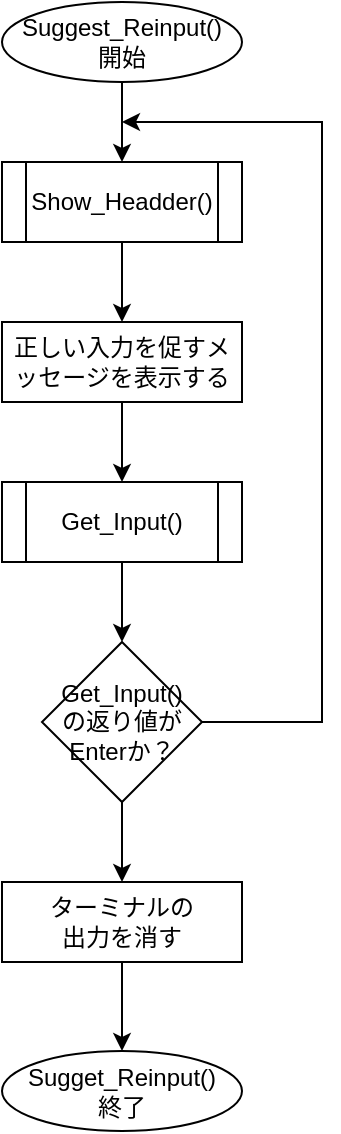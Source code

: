 <mxfile version="24.4.0" type="device">
  <diagram id="C5RBs43oDa-KdzZeNtuy" name="Page-1">
    <mxGraphModel dx="1242" dy="577" grid="1" gridSize="10" guides="1" tooltips="1" connect="1" arrows="1" fold="1" page="1" pageScale="1" pageWidth="827" pageHeight="1169" math="0" shadow="0">
      <root>
        <mxCell id="WIyWlLk6GJQsqaUBKTNV-0" />
        <mxCell id="WIyWlLk6GJQsqaUBKTNV-1" parent="WIyWlLk6GJQsqaUBKTNV-0" />
        <mxCell id="aOddttvpQ9qn2K5H6Faq-2" style="edgeStyle=orthogonalEdgeStyle;rounded=0;orthogonalLoop=1;jettySize=auto;html=1;exitX=0.5;exitY=1;exitDx=0;exitDy=0;" edge="1" parent="WIyWlLk6GJQsqaUBKTNV-1" source="aOddttvpQ9qn2K5H6Faq-0" target="aOddttvpQ9qn2K5H6Faq-1">
          <mxGeometry relative="1" as="geometry" />
        </mxCell>
        <mxCell id="aOddttvpQ9qn2K5H6Faq-0" value="Suggest_Reinput()&lt;br&gt;開始" style="ellipse;whiteSpace=wrap;html=1;" vertex="1" parent="WIyWlLk6GJQsqaUBKTNV-1">
          <mxGeometry x="200" y="40" width="120" height="40" as="geometry" />
        </mxCell>
        <mxCell id="aOddttvpQ9qn2K5H6Faq-5" style="edgeStyle=orthogonalEdgeStyle;rounded=0;orthogonalLoop=1;jettySize=auto;html=1;exitX=0.5;exitY=1;exitDx=0;exitDy=0;entryX=0.5;entryY=0;entryDx=0;entryDy=0;" edge="1" parent="WIyWlLk6GJQsqaUBKTNV-1" source="aOddttvpQ9qn2K5H6Faq-1" target="aOddttvpQ9qn2K5H6Faq-4">
          <mxGeometry relative="1" as="geometry" />
        </mxCell>
        <mxCell id="aOddttvpQ9qn2K5H6Faq-1" value="Show_Headder()" style="shape=process;whiteSpace=wrap;html=1;backgroundOutline=1;" vertex="1" parent="WIyWlLk6GJQsqaUBKTNV-1">
          <mxGeometry x="200" y="120" width="120" height="40" as="geometry" />
        </mxCell>
        <mxCell id="aOddttvpQ9qn2K5H6Faq-7" style="edgeStyle=orthogonalEdgeStyle;rounded=0;orthogonalLoop=1;jettySize=auto;html=1;exitX=0.5;exitY=1;exitDx=0;exitDy=0;entryX=0.5;entryY=0;entryDx=0;entryDy=0;" edge="1" parent="WIyWlLk6GJQsqaUBKTNV-1" source="aOddttvpQ9qn2K5H6Faq-4" target="aOddttvpQ9qn2K5H6Faq-6">
          <mxGeometry relative="1" as="geometry" />
        </mxCell>
        <mxCell id="aOddttvpQ9qn2K5H6Faq-4" value="正しい入力を促すメッセージを表示する" style="rounded=0;whiteSpace=wrap;html=1;" vertex="1" parent="WIyWlLk6GJQsqaUBKTNV-1">
          <mxGeometry x="200" y="200" width="120" height="40" as="geometry" />
        </mxCell>
        <mxCell id="aOddttvpQ9qn2K5H6Faq-10" style="edgeStyle=orthogonalEdgeStyle;rounded=0;orthogonalLoop=1;jettySize=auto;html=1;exitX=0.5;exitY=1;exitDx=0;exitDy=0;entryX=0.5;entryY=0;entryDx=0;entryDy=0;" edge="1" parent="WIyWlLk6GJQsqaUBKTNV-1" source="aOddttvpQ9qn2K5H6Faq-6">
          <mxGeometry relative="1" as="geometry">
            <mxPoint x="260" y="360" as="targetPoint" />
          </mxGeometry>
        </mxCell>
        <mxCell id="aOddttvpQ9qn2K5H6Faq-6" value="Get_Input()" style="shape=process;whiteSpace=wrap;html=1;backgroundOutline=1;" vertex="1" parent="WIyWlLk6GJQsqaUBKTNV-1">
          <mxGeometry x="200" y="280" width="120" height="40" as="geometry" />
        </mxCell>
        <mxCell id="aOddttvpQ9qn2K5H6Faq-15" style="edgeStyle=orthogonalEdgeStyle;rounded=0;orthogonalLoop=1;jettySize=auto;html=1;exitX=0.5;exitY=1;exitDx=0;exitDy=0;entryX=0.5;entryY=0;entryDx=0;entryDy=0;" edge="1" parent="WIyWlLk6GJQsqaUBKTNV-1" source="aOddttvpQ9qn2K5H6Faq-12" target="aOddttvpQ9qn2K5H6Faq-14">
          <mxGeometry relative="1" as="geometry" />
        </mxCell>
        <mxCell id="aOddttvpQ9qn2K5H6Faq-17" style="edgeStyle=orthogonalEdgeStyle;rounded=0;orthogonalLoop=1;jettySize=auto;html=1;exitX=1;exitY=0.5;exitDx=0;exitDy=0;" edge="1" parent="WIyWlLk6GJQsqaUBKTNV-1" source="aOddttvpQ9qn2K5H6Faq-12">
          <mxGeometry relative="1" as="geometry">
            <mxPoint x="260" y="100" as="targetPoint" />
            <Array as="points">
              <mxPoint x="360" y="400" />
              <mxPoint x="360" y="100" />
            </Array>
          </mxGeometry>
        </mxCell>
        <mxCell id="aOddttvpQ9qn2K5H6Faq-12" value="Get_Input()&lt;br&gt;の返り値が&lt;br&gt;Enterか？" style="rhombus;whiteSpace=wrap;html=1;" vertex="1" parent="WIyWlLk6GJQsqaUBKTNV-1">
          <mxGeometry x="220" y="360" width="80" height="80" as="geometry" />
        </mxCell>
        <mxCell id="aOddttvpQ9qn2K5H6Faq-13" value="Sugget_Reinput()&lt;br&gt;終了" style="ellipse;whiteSpace=wrap;html=1;" vertex="1" parent="WIyWlLk6GJQsqaUBKTNV-1">
          <mxGeometry x="200" y="564.5" width="120" height="40" as="geometry" />
        </mxCell>
        <mxCell id="aOddttvpQ9qn2K5H6Faq-16" style="edgeStyle=orthogonalEdgeStyle;rounded=0;orthogonalLoop=1;jettySize=auto;html=1;exitX=0.5;exitY=1;exitDx=0;exitDy=0;entryX=0.5;entryY=0;entryDx=0;entryDy=0;" edge="1" parent="WIyWlLk6GJQsqaUBKTNV-1" source="aOddttvpQ9qn2K5H6Faq-14" target="aOddttvpQ9qn2K5H6Faq-13">
          <mxGeometry relative="1" as="geometry" />
        </mxCell>
        <mxCell id="aOddttvpQ9qn2K5H6Faq-14" value="ターミナルの&lt;div&gt;出力を消す&lt;/div&gt;" style="rounded=0;whiteSpace=wrap;html=1;" vertex="1" parent="WIyWlLk6GJQsqaUBKTNV-1">
          <mxGeometry x="200" y="480" width="120" height="40" as="geometry" />
        </mxCell>
      </root>
    </mxGraphModel>
  </diagram>
</mxfile>
